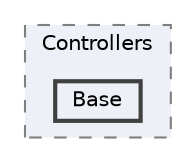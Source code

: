 digraph "Web/Modules/EleWise.ELMA.BusinessRules.Web/Controllers/Base"
{
 // LATEX_PDF_SIZE
  bgcolor="transparent";
  edge [fontname=Helvetica,fontsize=10,labelfontname=Helvetica,labelfontsize=10];
  node [fontname=Helvetica,fontsize=10,shape=box,height=0.2,width=0.4];
  compound=true
  subgraph clusterdir_4cced4dd749b4f5eb254884cd38a4ae7 {
    graph [ bgcolor="#edf0f7", pencolor="grey50", label="Controllers", fontname=Helvetica,fontsize=10 style="filled,dashed", URL="dir_4cced4dd749b4f5eb254884cd38a4ae7.html",tooltip=""]
  dir_247c40b74289bb2842b9ec0b90e23d6c [label="Base", fillcolor="#edf0f7", color="grey25", style="filled,bold", URL="dir_247c40b74289bb2842b9ec0b90e23d6c.html",tooltip=""];
  }
}
